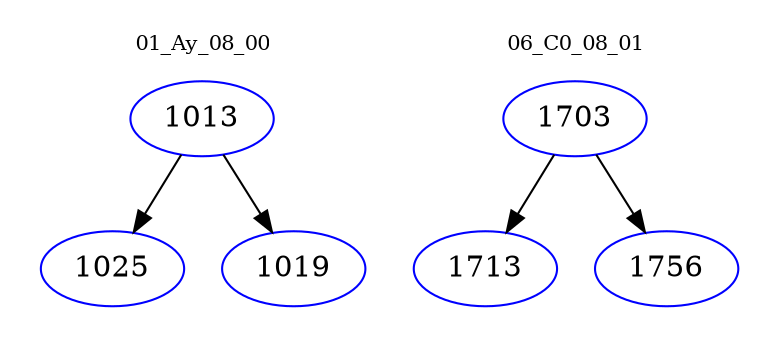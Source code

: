 digraph{
subgraph cluster_0 {
color = white
label = "01_Ay_08_00";
fontsize=10;
T0_1013 [label="1013", color="blue"]
T0_1013 -> T0_1025 [color="black"]
T0_1025 [label="1025", color="blue"]
T0_1013 -> T0_1019 [color="black"]
T0_1019 [label="1019", color="blue"]
}
subgraph cluster_1 {
color = white
label = "06_C0_08_01";
fontsize=10;
T1_1703 [label="1703", color="blue"]
T1_1703 -> T1_1713 [color="black"]
T1_1713 [label="1713", color="blue"]
T1_1703 -> T1_1756 [color="black"]
T1_1756 [label="1756", color="blue"]
}
}
